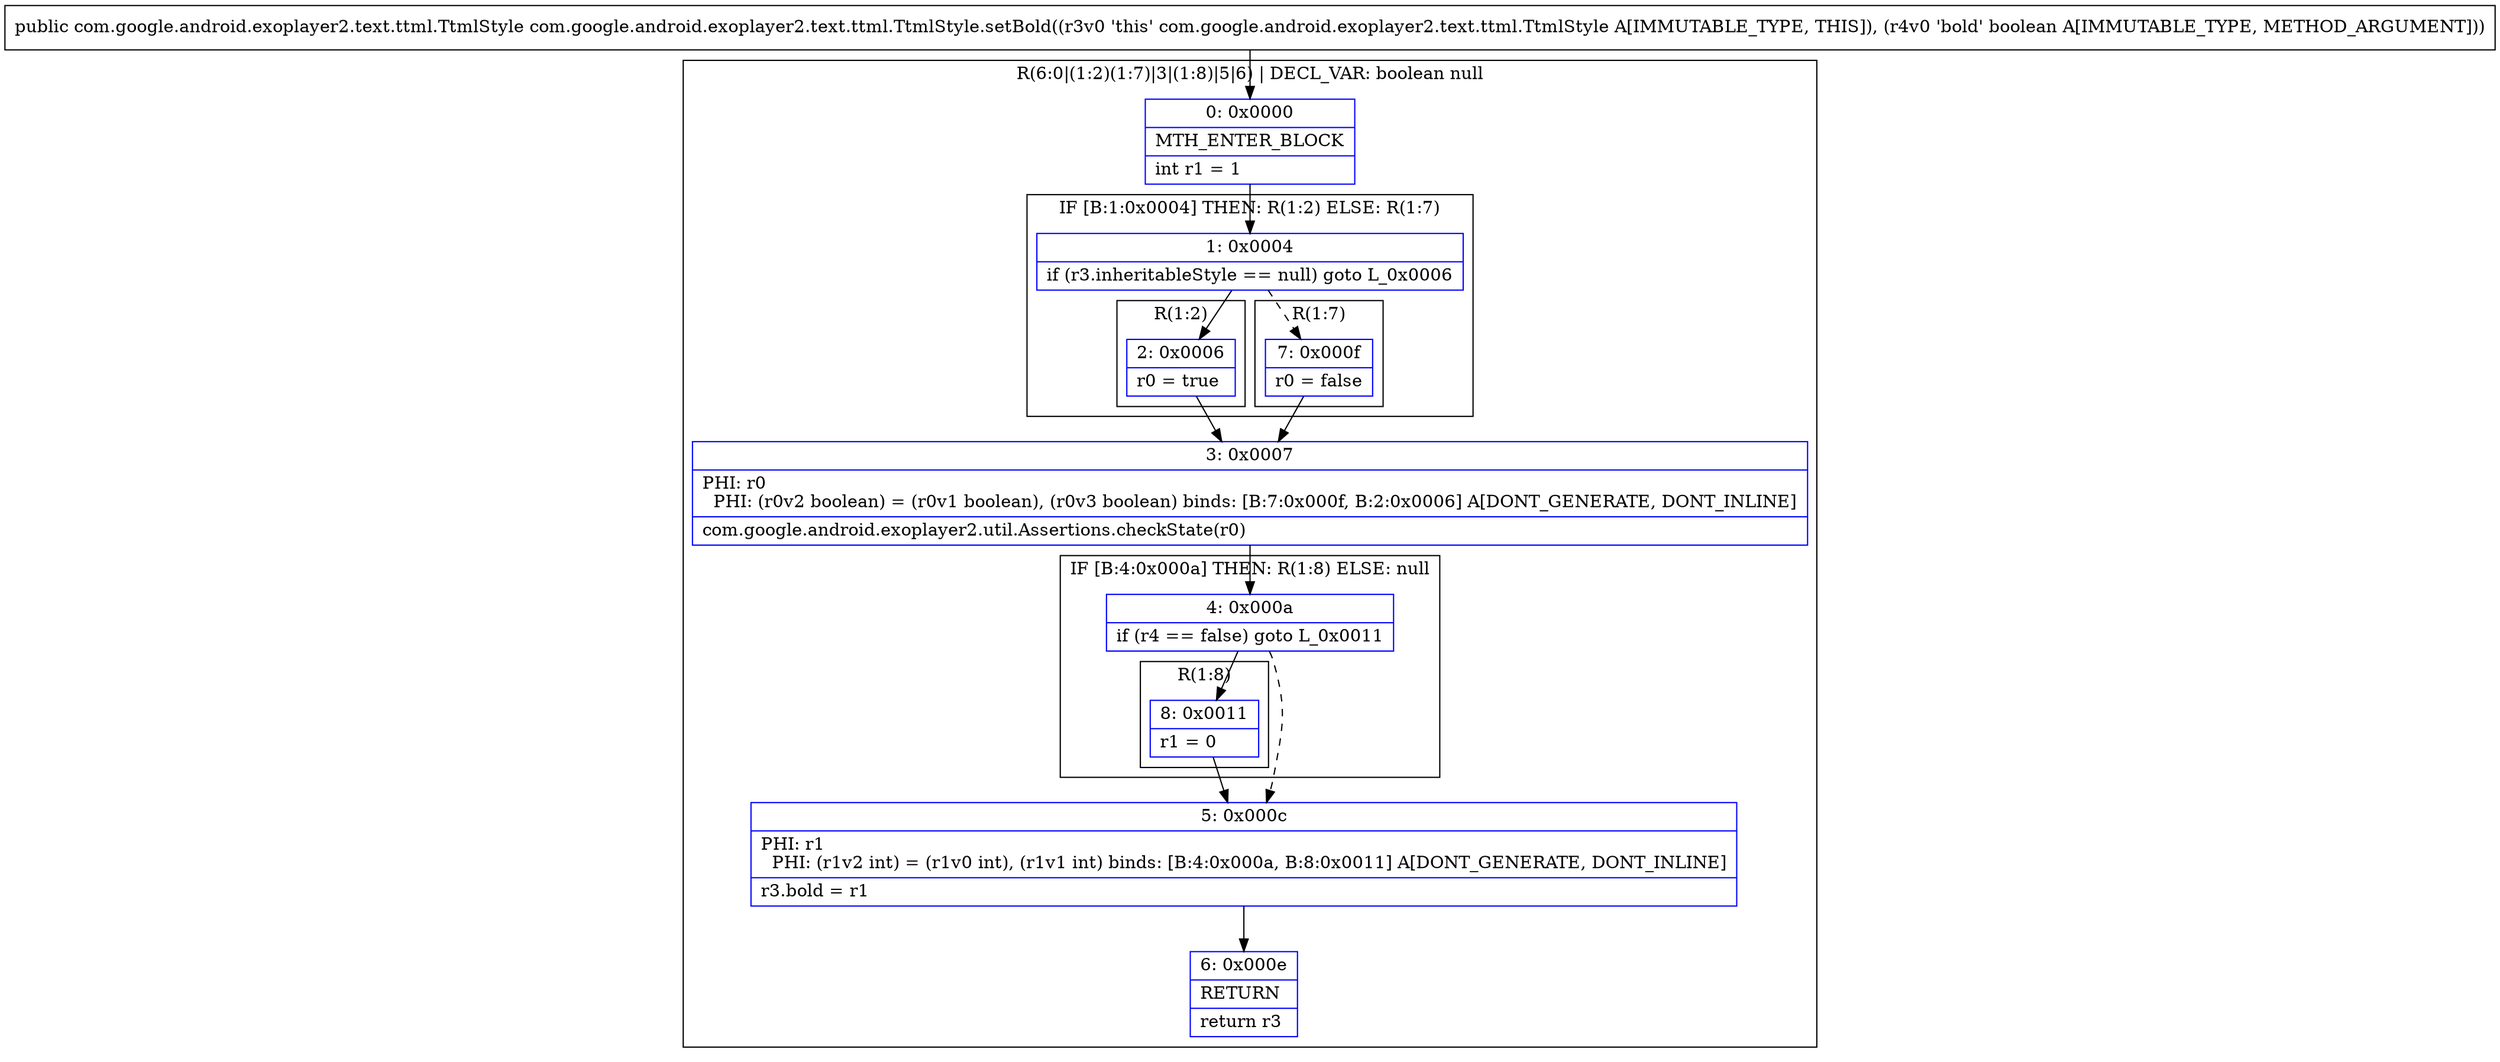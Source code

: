 digraph "CFG forcom.google.android.exoplayer2.text.ttml.TtmlStyle.setBold(Z)Lcom\/google\/android\/exoplayer2\/text\/ttml\/TtmlStyle;" {
subgraph cluster_Region_294468417 {
label = "R(6:0|(1:2)(1:7)|3|(1:8)|5|6) | DECL_VAR: boolean null\l";
node [shape=record,color=blue];
Node_0 [shape=record,label="{0\:\ 0x0000|MTH_ENTER_BLOCK\l|int r1 = 1\l}"];
subgraph cluster_IfRegion_1107488382 {
label = "IF [B:1:0x0004] THEN: R(1:2) ELSE: R(1:7)";
node [shape=record,color=blue];
Node_1 [shape=record,label="{1\:\ 0x0004|if (r3.inheritableStyle == null) goto L_0x0006\l}"];
subgraph cluster_Region_1090478751 {
label = "R(1:2)";
node [shape=record,color=blue];
Node_2 [shape=record,label="{2\:\ 0x0006|r0 = true\l}"];
}
subgraph cluster_Region_602487235 {
label = "R(1:7)";
node [shape=record,color=blue];
Node_7 [shape=record,label="{7\:\ 0x000f|r0 = false\l}"];
}
}
Node_3 [shape=record,label="{3\:\ 0x0007|PHI: r0 \l  PHI: (r0v2 boolean) = (r0v1 boolean), (r0v3 boolean) binds: [B:7:0x000f, B:2:0x0006] A[DONT_GENERATE, DONT_INLINE]\l|com.google.android.exoplayer2.util.Assertions.checkState(r0)\l}"];
subgraph cluster_IfRegion_1568273855 {
label = "IF [B:4:0x000a] THEN: R(1:8) ELSE: null";
node [shape=record,color=blue];
Node_4 [shape=record,label="{4\:\ 0x000a|if (r4 == false) goto L_0x0011\l}"];
subgraph cluster_Region_2048077473 {
label = "R(1:8)";
node [shape=record,color=blue];
Node_8 [shape=record,label="{8\:\ 0x0011|r1 = 0\l}"];
}
}
Node_5 [shape=record,label="{5\:\ 0x000c|PHI: r1 \l  PHI: (r1v2 int) = (r1v0 int), (r1v1 int) binds: [B:4:0x000a, B:8:0x0011] A[DONT_GENERATE, DONT_INLINE]\l|r3.bold = r1\l}"];
Node_6 [shape=record,label="{6\:\ 0x000e|RETURN\l|return r3\l}"];
}
MethodNode[shape=record,label="{public com.google.android.exoplayer2.text.ttml.TtmlStyle com.google.android.exoplayer2.text.ttml.TtmlStyle.setBold((r3v0 'this' com.google.android.exoplayer2.text.ttml.TtmlStyle A[IMMUTABLE_TYPE, THIS]), (r4v0 'bold' boolean A[IMMUTABLE_TYPE, METHOD_ARGUMENT])) }"];
MethodNode -> Node_0;
Node_0 -> Node_1;
Node_1 -> Node_2;
Node_1 -> Node_7[style=dashed];
Node_2 -> Node_3;
Node_7 -> Node_3;
Node_3 -> Node_4;
Node_4 -> Node_5[style=dashed];
Node_4 -> Node_8;
Node_8 -> Node_5;
Node_5 -> Node_6;
}


